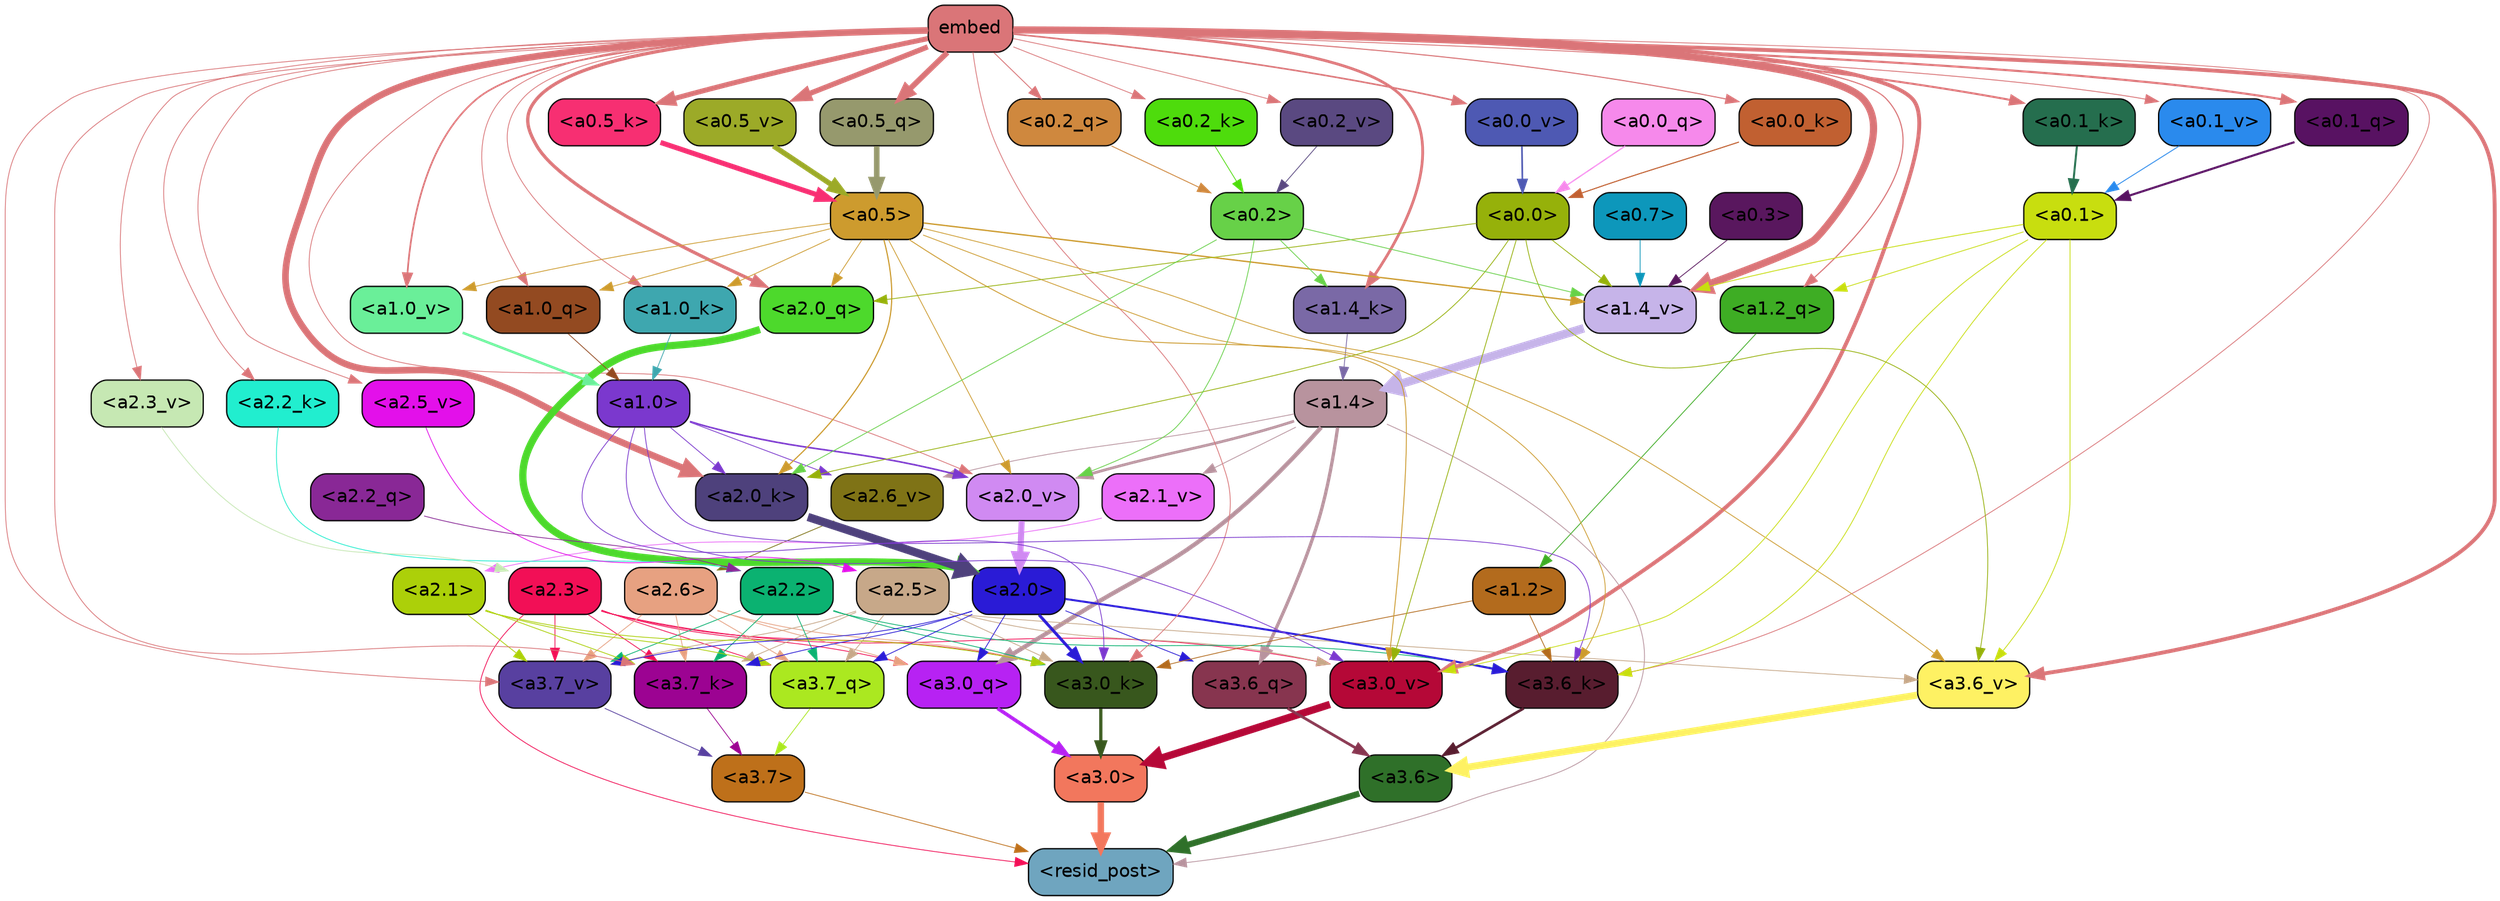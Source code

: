 strict digraph "" {
	graph [bgcolor=transparent,
		layout=dot,
		overlap=false,
		splines=true
	];
	"<a3.7>"	[color=black,
		fillcolor="#be701a",
		fontname=Helvetica,
		shape=box,
		style="filled, rounded"];
	"<resid_post>"	[color=black,
		fillcolor="#6fa5bf",
		fontname=Helvetica,
		shape=box,
		style="filled, rounded"];
	"<a3.7>" -> "<resid_post>"	[color="#be701a",
		penwidth=0.6];
	"<a3.6>"	[color=black,
		fillcolor="#2f7029",
		fontname=Helvetica,
		shape=box,
		style="filled, rounded"];
	"<a3.6>" -> "<resid_post>"	[color="#2f7029",
		penwidth=4.753257989883423];
	"<a3.0>"	[color=black,
		fillcolor="#f2775d",
		fontname=Helvetica,
		shape=box,
		style="filled, rounded"];
	"<a3.0>" -> "<resid_post>"	[color="#f2775d",
		penwidth=4.90053927898407];
	"<a2.3>"	[color=black,
		fillcolor="#f20f56",
		fontname=Helvetica,
		shape=box,
		style="filled, rounded"];
	"<a2.3>" -> "<resid_post>"	[color="#f20f56",
		penwidth=0.6];
	"<a3.7_q>"	[color=black,
		fillcolor="#abe820",
		fontname=Helvetica,
		shape=box,
		style="filled, rounded"];
	"<a2.3>" -> "<a3.7_q>"	[color="#f20f56",
		penwidth=0.6];
	"<a3.0_q>"	[color=black,
		fillcolor="#b722f3",
		fontname=Helvetica,
		shape=box,
		style="filled, rounded"];
	"<a2.3>" -> "<a3.0_q>"	[color="#f20f56",
		penwidth=0.6];
	"<a3.7_k>"	[color=black,
		fillcolor="#9c0392",
		fontname=Helvetica,
		shape=box,
		style="filled, rounded"];
	"<a2.3>" -> "<a3.7_k>"	[color="#f20f56",
		penwidth=0.6];
	"<a3.0_k>"	[color=black,
		fillcolor="#38571d",
		fontname=Helvetica,
		shape=box,
		style="filled, rounded"];
	"<a2.3>" -> "<a3.0_k>"	[color="#f20f56",
		penwidth=0.6];
	"<a3.7_v>"	[color=black,
		fillcolor="#5840a0",
		fontname=Helvetica,
		shape=box,
		style="filled, rounded"];
	"<a2.3>" -> "<a3.7_v>"	[color="#f20f56",
		penwidth=0.6];
	"<a3.0_v>"	[color=black,
		fillcolor="#b50837",
		fontname=Helvetica,
		shape=box,
		style="filled, rounded"];
	"<a2.3>" -> "<a3.0_v>"	[color="#f20f56",
		penwidth=0.6];
	"<a1.4>"	[color=black,
		fillcolor="#b8939e",
		fontname=Helvetica,
		shape=box,
		style="filled, rounded"];
	"<a1.4>" -> "<resid_post>"	[color="#b8939e",
		penwidth=0.6];
	"<a3.6_q>"	[color=black,
		fillcolor="#87354f",
		fontname=Helvetica,
		shape=box,
		style="filled, rounded"];
	"<a1.4>" -> "<a3.6_q>"	[color="#b8939e",
		penwidth=2.5149343013763428];
	"<a1.4>" -> "<a3.0_q>"	[color="#b8939e",
		penwidth=3.2760138511657715];
	"<a2.6_v>"	[color=black,
		fillcolor="#7f7316",
		fontname=Helvetica,
		shape=box,
		style="filled, rounded"];
	"<a1.4>" -> "<a2.6_v>"	[color="#b8939e",
		penwidth=0.6];
	"<a2.1_v>"	[color=black,
		fillcolor="#ec6ff9",
		fontname=Helvetica,
		shape=box,
		style="filled, rounded"];
	"<a1.4>" -> "<a2.1_v>"	[color="#b8939e",
		penwidth=0.6];
	"<a2.0_v>"	[color=black,
		fillcolor="#d08af2",
		fontname=Helvetica,
		shape=box,
		style="filled, rounded"];
	"<a1.4>" -> "<a2.0_v>"	[color="#b8939e",
		penwidth=2.0870713144540787];
	"<a3.7_q>" -> "<a3.7>"	[color="#abe820",
		penwidth=0.6];
	"<a3.6_q>" -> "<a3.6>"	[color="#87354f",
		penwidth=2.091020345687866];
	"<a3.0_q>" -> "<a3.0>"	[color="#b722f3",
		penwidth=2.7421876192092896];
	"<a3.7_k>" -> "<a3.7>"	[color="#9c0392",
		penwidth=0.6];
	"<a3.6_k>"	[color=black,
		fillcolor="#581d2f",
		fontname=Helvetica,
		shape=box,
		style="filled, rounded"];
	"<a3.6_k>" -> "<a3.6>"	[color="#581d2f",
		penwidth=2.048597991466522];
	"<a3.0_k>" -> "<a3.0>"	[color="#38571d",
		penwidth=2.476402521133423];
	"<a3.7_v>" -> "<a3.7>"	[color="#5840a0",
		penwidth=0.6];
	"<a3.6_v>"	[color=black,
		fillcolor="#fef163",
		fontname=Helvetica,
		shape=box,
		style="filled, rounded"];
	"<a3.6_v>" -> "<a3.6>"	[color="#fef163",
		penwidth=5.2550448179244995];
	"<a3.0_v>" -> "<a3.0>"	[color="#b50837",
		penwidth=5.652270674705505];
	"<a2.6>"	[color=black,
		fillcolor="#e7a181",
		fontname=Helvetica,
		shape=box,
		style="filled, rounded"];
	"<a2.6>" -> "<a3.7_q>"	[color="#e7a181",
		penwidth=0.6];
	"<a2.6>" -> "<a3.0_q>"	[color="#e7a181",
		penwidth=0.6];
	"<a2.6>" -> "<a3.7_k>"	[color="#e7a181",
		penwidth=0.6];
	"<a2.6>" -> "<a3.0_k>"	[color="#e7a181",
		penwidth=0.6];
	"<a2.6>" -> "<a3.7_v>"	[color="#e7a181",
		penwidth=0.6];
	"<a2.5>"	[color=black,
		fillcolor="#c7a889",
		fontname=Helvetica,
		shape=box,
		style="filled, rounded"];
	"<a2.5>" -> "<a3.7_q>"	[color="#c7a889",
		penwidth=0.6];
	"<a2.5>" -> "<a3.7_k>"	[color="#c7a889",
		penwidth=0.6];
	"<a2.5>" -> "<a3.0_k>"	[color="#c7a889",
		penwidth=0.6];
	"<a2.5>" -> "<a3.7_v>"	[color="#c7a889",
		penwidth=0.6];
	"<a2.5>" -> "<a3.6_v>"	[color="#c7a889",
		penwidth=0.6];
	"<a2.5>" -> "<a3.0_v>"	[color="#c7a889",
		penwidth=0.6];
	"<a2.2>"	[color=black,
		fillcolor="#0bb271",
		fontname=Helvetica,
		shape=box,
		style="filled, rounded"];
	"<a2.2>" -> "<a3.7_q>"	[color="#0bb271",
		penwidth=0.6];
	"<a2.2>" -> "<a3.7_k>"	[color="#0bb271",
		penwidth=0.6];
	"<a2.2>" -> "<a3.6_k>"	[color="#0bb271",
		penwidth=0.6];
	"<a2.2>" -> "<a3.0_k>"	[color="#0bb271",
		penwidth=0.6];
	"<a2.2>" -> "<a3.7_v>"	[color="#0bb271",
		penwidth=0.6];
	"<a2.1>"	[color=black,
		fillcolor="#acd009",
		fontname=Helvetica,
		shape=box,
		style="filled, rounded"];
	"<a2.1>" -> "<a3.7_q>"	[color="#acd009",
		penwidth=0.6];
	"<a2.1>" -> "<a3.7_k>"	[color="#acd009",
		penwidth=0.6];
	"<a2.1>" -> "<a3.0_k>"	[color="#acd009",
		penwidth=0.6];
	"<a2.1>" -> "<a3.7_v>"	[color="#acd009",
		penwidth=0.6];
	"<a2.0>"	[color=black,
		fillcolor="#2a1bd6",
		fontname=Helvetica,
		shape=box,
		style="filled, rounded"];
	"<a2.0>" -> "<a3.7_q>"	[color="#2a1bd6",
		penwidth=0.6];
	"<a2.0>" -> "<a3.6_q>"	[color="#2a1bd6",
		penwidth=0.6];
	"<a2.0>" -> "<a3.0_q>"	[color="#2a1bd6",
		penwidth=0.6];
	"<a2.0>" -> "<a3.7_k>"	[color="#2a1bd6",
		penwidth=0.6];
	"<a2.0>" -> "<a3.6_k>"	[color="#2a1bd6",
		penwidth=1.5290023684501648];
	"<a2.0>" -> "<a3.0_k>"	[color="#2a1bd6",
		penwidth=2.2635570764541626];
	"<a2.0>" -> "<a3.7_v>"	[color="#2a1bd6",
		penwidth=0.6];
	embed	[color=black,
		fillcolor="#da7578",
		fontname=Helvetica,
		shape=box,
		style="filled, rounded"];
	embed -> "<a3.7_k>"	[color="#da7578",
		penwidth=0.6];
	embed -> "<a3.6_k>"	[color="#da7578",
		penwidth=0.6];
	embed -> "<a3.0_k>"	[color="#da7578",
		penwidth=0.6];
	embed -> "<a3.7_v>"	[color="#da7578",
		penwidth=0.6];
	embed -> "<a3.6_v>"	[color="#da7578",
		penwidth=2.9556376338005066];
	embed -> "<a3.0_v>"	[color="#da7578",
		penwidth=2.972973108291626];
	"<a2.0_q>"	[color=black,
		fillcolor="#4dd92c",
		fontname=Helvetica,
		shape=box,
		style="filled, rounded"];
	embed -> "<a2.0_q>"	[color="#da7578",
		penwidth=2.522909115999937];
	"<a2.2_k>"	[color=black,
		fillcolor="#21eecf",
		fontname=Helvetica,
		shape=box,
		style="filled, rounded"];
	embed -> "<a2.2_k>"	[color="#da7578",
		penwidth=0.6];
	"<a2.0_k>"	[color=black,
		fillcolor="#4e417c",
		fontname=Helvetica,
		shape=box,
		style="filled, rounded"];
	embed -> "<a2.0_k>"	[color="#da7578",
		penwidth=5.094568967819214];
	"<a2.5_v>"	[color=black,
		fillcolor="#e310ea",
		fontname=Helvetica,
		shape=box,
		style="filled, rounded"];
	embed -> "<a2.5_v>"	[color="#da7578",
		penwidth=0.6];
	"<a2.3_v>"	[color=black,
		fillcolor="#c6e8b3",
		fontname=Helvetica,
		shape=box,
		style="filled, rounded"];
	embed -> "<a2.3_v>"	[color="#da7578",
		penwidth=0.6];
	embed -> "<a2.0_v>"	[color="#da7578",
		penwidth=0.6];
	"<a1.2_q>"	[color=black,
		fillcolor="#3ead24",
		fontname=Helvetica,
		shape=box,
		style="filled, rounded"];
	embed -> "<a1.2_q>"	[color="#da7578",
		penwidth=0.8520002365112305];
	"<a1.0_q>"	[color=black,
		fillcolor="#934a21",
		fontname=Helvetica,
		shape=box,
		style="filled, rounded"];
	embed -> "<a1.0_q>"	[color="#da7578",
		penwidth=0.6];
	"<a1.4_k>"	[color=black,
		fillcolor="#7a69a6",
		fontname=Helvetica,
		shape=box,
		style="filled, rounded"];
	embed -> "<a1.4_k>"	[color="#da7578",
		penwidth=2.115079402923584];
	"<a1.0_k>"	[color=black,
		fillcolor="#3ea7af",
		fontname=Helvetica,
		shape=box,
		style="filled, rounded"];
	embed -> "<a1.0_k>"	[color="#da7578",
		penwidth=0.6];
	"<a1.4_v>"	[color=black,
		fillcolor="#c6b4e9",
		fontname=Helvetica,
		shape=box,
		style="filled, rounded"];
	embed -> "<a1.4_v>"	[color="#da7578",
		penwidth=5.504090070724487];
	"<a1.0_v>"	[color=black,
		fillcolor="#6aef99",
		fontname=Helvetica,
		shape=box,
		style="filled, rounded"];
	embed -> "<a1.0_v>"	[color="#da7578",
		penwidth=1.2935692071914673];
	"<a0.5_q>"	[color=black,
		fillcolor="#96996d",
		fontname=Helvetica,
		shape=box,
		style="filled, rounded"];
	embed -> "<a0.5_q>"	[color="#da7578",
		penwidth=4.263764560222626];
	"<a0.2_q>"	[color=black,
		fillcolor="#cf883e",
		fontname=Helvetica,
		shape=box,
		style="filled, rounded"];
	embed -> "<a0.2_q>"	[color="#da7578",
		penwidth=0.6822733879089355];
	"<a0.1_q>"	[color=black,
		fillcolor="#581262",
		fontname=Helvetica,
		shape=box,
		style="filled, rounded"];
	embed -> "<a0.1_q>"	[color="#da7578",
		penwidth=1.6176519393920898];
	"<a0.5_k>"	[color=black,
		fillcolor="#f72f72",
		fontname=Helvetica,
		shape=box,
		style="filled, rounded"];
	embed -> "<a0.5_k>"	[color="#da7578",
		penwidth=3.851005434989929];
	"<a0.2_k>"	[color=black,
		fillcolor="#4edc0c",
		fontname=Helvetica,
		shape=box,
		style="filled, rounded"];
	embed -> "<a0.2_k>"	[color="#da7578",
		penwidth=0.6];
	"<a0.1_k>"	[color=black,
		fillcolor="#256e4e",
		fontname=Helvetica,
		shape=box,
		style="filled, rounded"];
	embed -> "<a0.1_k>"	[color="#da7578",
		penwidth=1.5319340229034424];
	"<a0.0_k>"	[color=black,
		fillcolor="#c16031",
		fontname=Helvetica,
		shape=box,
		style="filled, rounded"];
	embed -> "<a0.0_k>"	[color="#da7578",
		penwidth=0.8205299377441406];
	"<a0.5_v>"	[color=black,
		fillcolor="#9caa28",
		fontname=Helvetica,
		shape=box,
		style="filled, rounded"];
	embed -> "<a0.5_v>"	[color="#da7578",
		penwidth=4.012355327606201];
	"<a0.2_v>"	[color=black,
		fillcolor="#5a4981",
		fontname=Helvetica,
		shape=box,
		style="filled, rounded"];
	embed -> "<a0.2_v>"	[color="#da7578",
		penwidth=0.6];
	"<a0.1_v>"	[color=black,
		fillcolor="#2a8aed",
		fontname=Helvetica,
		shape=box,
		style="filled, rounded"];
	embed -> "<a0.1_v>"	[color="#da7578",
		penwidth=0.6730842590332031];
	"<a0.0_v>"	[color=black,
		fillcolor="#4e59b3",
		fontname=Helvetica,
		shape=box,
		style="filled, rounded"];
	embed -> "<a0.0_v>"	[color="#da7578",
		penwidth=1.2175352573394775];
	"<a1.2>"	[color=black,
		fillcolor="#b36b1d",
		fontname=Helvetica,
		shape=box,
		style="filled, rounded"];
	"<a1.2>" -> "<a3.6_k>"	[color="#b36b1d",
		penwidth=0.6];
	"<a1.2>" -> "<a3.0_k>"	[color="#b36b1d",
		penwidth=0.6];
	"<a1.0>"	[color=black,
		fillcolor="#7b38ce",
		fontname=Helvetica,
		shape=box,
		style="filled, rounded"];
	"<a1.0>" -> "<a3.6_k>"	[color="#7b38ce",
		penwidth=0.6];
	"<a1.0>" -> "<a3.0_k>"	[color="#7b38ce",
		penwidth=0.6];
	"<a1.0>" -> "<a3.0_v>"	[color="#7b38ce",
		penwidth=0.6];
	"<a1.0>" -> "<a2.0_k>"	[color="#7b38ce",
		penwidth=0.6];
	"<a1.0>" -> "<a2.6_v>"	[color="#7b38ce",
		penwidth=0.6];
	"<a1.0>" -> "<a2.0_v>"	[color="#7b38ce",
		penwidth=1.2152502536773682];
	"<a0.5>"	[color=black,
		fillcolor="#cd9b2e",
		fontname=Helvetica,
		shape=box,
		style="filled, rounded"];
	"<a0.5>" -> "<a3.6_k>"	[color="#cd9b2e",
		penwidth=0.6];
	"<a0.5>" -> "<a3.6_v>"	[color="#cd9b2e",
		penwidth=0.6];
	"<a0.5>" -> "<a3.0_v>"	[color="#cd9b2e",
		penwidth=0.6790935099124908];
	"<a0.5>" -> "<a2.0_q>"	[color="#cd9b2e",
		penwidth=0.6];
	"<a0.5>" -> "<a2.0_k>"	[color="#cd9b2e",
		penwidth=0.8835153579711914];
	"<a0.5>" -> "<a2.0_v>"	[color="#cd9b2e",
		penwidth=0.6];
	"<a0.5>" -> "<a1.0_q>"	[color="#cd9b2e",
		penwidth=0.6];
	"<a0.5>" -> "<a1.0_k>"	[color="#cd9b2e",
		penwidth=0.6];
	"<a0.5>" -> "<a1.4_v>"	[color="#cd9b2e",
		penwidth=1.022335171699524];
	"<a0.5>" -> "<a1.0_v>"	[color="#cd9b2e",
		penwidth=0.6];
	"<a0.1>"	[color=black,
		fillcolor="#c8de0f",
		fontname=Helvetica,
		shape=box,
		style="filled, rounded"];
	"<a0.1>" -> "<a3.6_k>"	[color="#c8de0f",
		penwidth=0.6];
	"<a0.1>" -> "<a3.6_v>"	[color="#c8de0f",
		penwidth=0.6];
	"<a0.1>" -> "<a3.0_v>"	[color="#c8de0f",
		penwidth=0.6];
	"<a0.1>" -> "<a1.2_q>"	[color="#c8de0f",
		penwidth=0.6];
	"<a0.1>" -> "<a1.4_v>"	[color="#c8de0f",
		penwidth=0.6438122987747192];
	"<a0.0>"	[color=black,
		fillcolor="#96b10a",
		fontname=Helvetica,
		shape=box,
		style="filled, rounded"];
	"<a0.0>" -> "<a3.6_v>"	[color="#96b10a",
		penwidth=0.6];
	"<a0.0>" -> "<a3.0_v>"	[color="#96b10a",
		penwidth=0.6];
	"<a0.0>" -> "<a2.0_q>"	[color="#96b10a",
		penwidth=0.6];
	"<a0.0>" -> "<a2.0_k>"	[color="#96b10a",
		penwidth=0.6];
	"<a0.0>" -> "<a1.4_v>"	[color="#96b10a",
		penwidth=0.6];
	"<a2.2_q>"	[color=black,
		fillcolor="#892896",
		fontname=Helvetica,
		shape=box,
		style="filled, rounded"];
	"<a2.2_q>" -> "<a2.2>"	[color="#892896",
		penwidth=0.6];
	"<a2.0_q>" -> "<a2.0>"	[color="#4dd92c",
		penwidth=5.557696580886841];
	"<a2.2_k>" -> "<a2.2>"	[color="#21eecf",
		penwidth=0.6];
	"<a2.0_k>" -> "<a2.0>"	[color="#4e417c",
		penwidth=6.320472955703735];
	"<a2.6_v>" -> "<a2.6>"	[color="#7f7316",
		penwidth=0.6];
	"<a2.5_v>" -> "<a2.5>"	[color="#e310ea",
		penwidth=0.6];
	"<a2.3_v>" -> "<a2.3>"	[color="#c6e8b3",
		penwidth=0.6];
	"<a2.1_v>" -> "<a2.1>"	[color="#ec6ff9",
		penwidth=0.6];
	"<a2.0_v>" -> "<a2.0>"	[color="#d08af2",
		penwidth=4.611755967140198];
	"<a0.2>"	[color=black,
		fillcolor="#67d148",
		fontname=Helvetica,
		shape=box,
		style="filled, rounded"];
	"<a0.2>" -> "<a2.0_k>"	[color="#67d148",
		penwidth=0.6];
	"<a0.2>" -> "<a2.0_v>"	[color="#67d148",
		penwidth=0.6];
	"<a0.2>" -> "<a1.4_k>"	[color="#67d148",
		penwidth=0.6];
	"<a0.2>" -> "<a1.4_v>"	[color="#67d148",
		penwidth=0.6];
	"<a1.2_q>" -> "<a1.2>"	[color="#3ead24",
		penwidth=0.6145738363265991];
	"<a1.0_q>" -> "<a1.0>"	[color="#934a21",
		penwidth=0.6];
	"<a1.4_k>" -> "<a1.4>"	[color="#7a69a6",
		penwidth=0.6];
	"<a1.0_k>" -> "<a1.0>"	[color="#3ea7af",
		penwidth=0.6];
	"<a1.4_v>" -> "<a1.4>"	[color="#c6b4e9",
		penwidth=6.5241758823394775];
	"<a1.0_v>" -> "<a1.0>"	[color="#6aef99",
		penwidth=1.8809151649475098];
	"<a0.7>"	[color=black,
		fillcolor="#0d97bb",
		fontname=Helvetica,
		shape=box,
		style="filled, rounded"];
	"<a0.7>" -> "<a1.4_v>"	[color="#0d97bb",
		penwidth=0.6];
	"<a0.3>"	[color=black,
		fillcolor="#59175e",
		fontname=Helvetica,
		shape=box,
		style="filled, rounded"];
	"<a0.3>" -> "<a1.4_v>"	[color="#59175e",
		penwidth=0.6];
	"<a0.5_q>" -> "<a0.5>"	[color="#96996d",
		penwidth=4.2370394468307495];
	"<a0.2_q>" -> "<a0.2>"	[color="#cf883e",
		penwidth=0.6822714805603027];
	"<a0.1_q>" -> "<a0.1>"	[color="#581262",
		penwidth=1.6176555156707764];
	"<a0.0_q>"	[color=black,
		fillcolor="#f689eb",
		fontname=Helvetica,
		shape=box,
		style="filled, rounded"];
	"<a0.0_q>" -> "<a0.0>"	[color="#f689eb",
		penwidth=0.9359095096588135];
	"<a0.5_k>" -> "<a0.5>"	[color="#f72f72",
		penwidth=3.8599258065223694];
	"<a0.2_k>" -> "<a0.2>"	[color="#4edc0c",
		penwidth=0.6];
	"<a0.1_k>" -> "<a0.1>"	[color="#256e4e",
		penwidth=1.5140717029571533];
	"<a0.0_k>" -> "<a0.0>"	[color="#c16031",
		penwidth=0.8258748054504395];
	"<a0.5_v>" -> "<a0.5>"	[color="#9caa28",
		penwidth=4.0173709988594055];
	"<a0.2_v>" -> "<a0.2>"	[color="#5a4981",
		penwidth=0.6];
	"<a0.1_v>" -> "<a0.1>"	[color="#2a8aed",
		penwidth=0.6690568923950195];
	"<a0.0_v>" -> "<a0.0>"	[color="#4e59b3",
		penwidth=1.2524418830871582];
}
